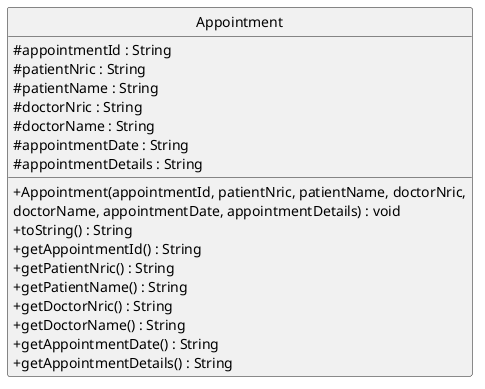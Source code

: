 @startuml
hide circle
skinparam classAttributeIconSize 0
class Appointment {
#appointmentId : String
#patientNric : String
#patientName : String
#doctorNric : String
#doctorName : String
#appointmentDate : String
#appointmentDetails : String
+Appointment(appointmentId, patientNric, patientName, doctorNric,
doctorName, appointmentDate, appointmentDetails) : void
+toString() : String
+getAppointmentId() : String
+getPatientNric() : String
+getPatientName() : String
+getDoctorNric() : String
+getDoctorName() : String
+getAppointmentDate() : String
+getAppointmentDetails() : String
}

@enduml